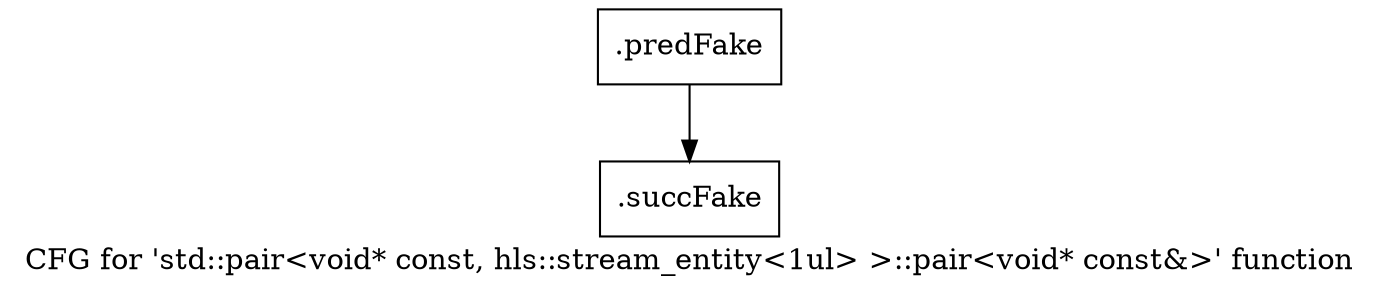 digraph "CFG for 'std::pair\<void* const, hls::stream_entity\<1ul\> \>::pair\<void* const&\>' function" {
	label="CFG for 'std::pair\<void* const, hls::stream_entity\<1ul\> \>::pair\<void* const&\>' function";

	Node0x51d0270 [shape=record,filename="",linenumber="",label="{.predFake}"];
	Node0x51d0270 -> Node0x52cc880[ callList="" memoryops="" filename="/home/akhilkushe/Xilinx/Vitis_HLS/2021.2/tps/lnx64/gcc-6.2.0/lib/gcc/x86_64-pc-linux-gnu/6.2.0/../../../../include/c++/6.2.0/tuple" execusionnum="1"];
	Node0x52cc880 [shape=record,filename="/home/akhilkushe/Xilinx/Vitis_HLS/2021.2/tps/lnx64/gcc-6.2.0/lib/gcc/x86_64-pc-linux-gnu/6.2.0/../../../../include/c++/6.2.0/tuple",linenumber="1576",label="{.succFake}"];
}

